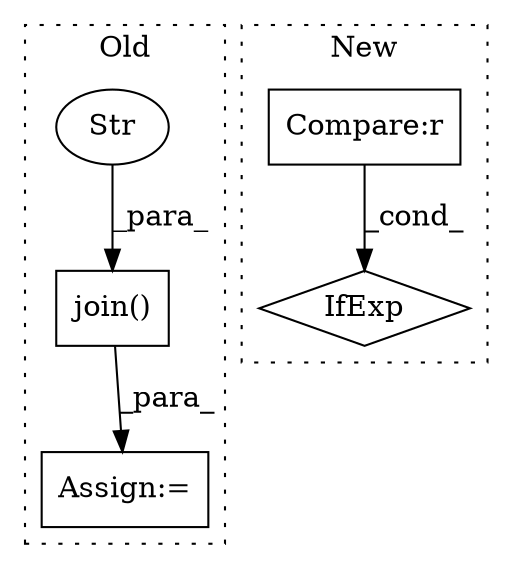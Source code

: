 digraph G {
subgraph cluster0 {
1 [label="join()" a="75" s="6889,6929" l="13,1" shape="box"];
3 [label="Str" a="66" s="6902" l="5" shape="ellipse"];
5 [label="Assign:=" a="68" s="6879" l="3" shape="box"];
label = "Old";
style="dotted";
}
subgraph cluster1 {
2 [label="IfExp" a="51" s="6182,6200" l="4,6" shape="diamond"];
4 [label="Compare:r" a="40" s="6186" l="14" shape="box"];
label = "New";
style="dotted";
}
1 -> 5 [label="_para_"];
3 -> 1 [label="_para_"];
4 -> 2 [label="_cond_"];
}